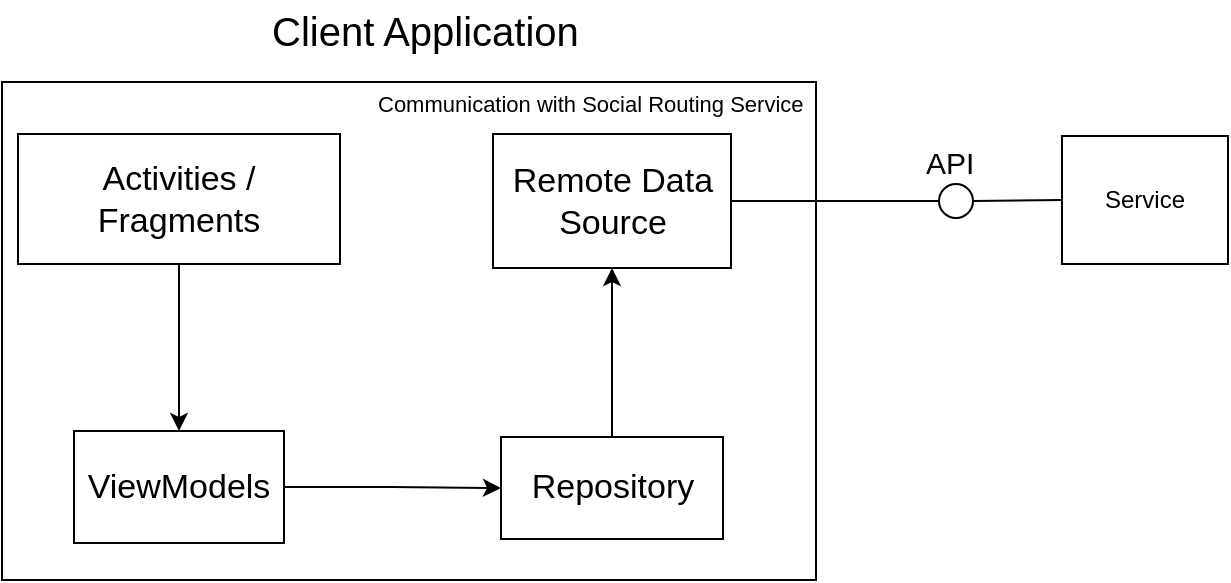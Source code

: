 <mxfile version="10.6.5" type="device"><diagram id="eOurXXbUzO-sOSt5AfmM" name="Page-1"><mxGraphModel dx="943" dy="412" grid="0" gridSize="10" guides="1" tooltips="1" connect="1" arrows="1" fold="1" page="1" pageScale="1" pageWidth="827" pageHeight="1169" math="0" shadow="0"><root><mxCell id="0"/><mxCell id="1" parent="0"/><mxCell id="kOblXnozXlxhZvkduXys-1" value="" style="rounded=0;whiteSpace=wrap;html=1;" parent="1" vertex="1"><mxGeometry x="33" y="387" width="407" height="249" as="geometry"/></mxCell><mxCell id="kOblXnozXlxhZvkduXys-2" value="&lt;font style=&quot;font-size: 20px&quot;&gt;Client Application&lt;/font&gt;&lt;br style=&quot;font-size: 17px&quot;&gt;" style="text;html=1;resizable=0;points=[];autosize=1;align=left;verticalAlign=top;spacingTop=-4;strokeColor=none;fillColor=none;fontSize=17;" parent="1" vertex="1"><mxGeometry x="165.5" y="346.5" width="164" height="21" as="geometry"/></mxCell><mxCell id="kOblXnozXlxhZvkduXys-3" value="Service" style="rounded=0;whiteSpace=wrap;html=1;strokeColor=#000000;fillColor=none;" parent="1" vertex="1"><mxGeometry x="563" y="414" width="83" height="64" as="geometry"/></mxCell><mxCell id="kOblXnozXlxhZvkduXys-6" value="" style="ellipse;whiteSpace=wrap;html=1;aspect=fixed;strokeColor=#000000;fillColor=none;" parent="1" vertex="1"><mxGeometry x="501.5" y="438" width="17" height="17" as="geometry"/></mxCell><mxCell id="kOblXnozXlxhZvkduXys-8" value="&lt;font style=&quot;font-size: 15px&quot;&gt;API&lt;/font&gt;" style="text;html=1;resizable=0;points=[];autosize=1;align=left;verticalAlign=top;spacingTop=-4;strokeWidth=1;fontSize=17;" parent="1" vertex="1"><mxGeometry x="493" y="415" width="34" height="20" as="geometry"/></mxCell><mxCell id="kOblXnozXlxhZvkduXys-9" value="" style="endArrow=none;html=1;fontSize=17;entryX=1;entryY=0.5;entryDx=0;entryDy=0;exitX=0;exitY=0.5;exitDx=0;exitDy=0;" parent="1" source="kOblXnozXlxhZvkduXys-3" target="kOblXnozXlxhZvkduXys-6" edge="1"><mxGeometry width="50" height="50" relative="1" as="geometry"><mxPoint x="663" y="467" as="sourcePoint"/><mxPoint x="637" y="503" as="targetPoint"/></mxGeometry></mxCell><mxCell id="kOblXnozXlxhZvkduXys-13" style="edgeStyle=orthogonalEdgeStyle;rounded=0;orthogonalLoop=1;jettySize=auto;html=1;exitX=0.5;exitY=1;exitDx=0;exitDy=0;entryX=0.5;entryY=0;entryDx=0;entryDy=0;fontSize=17;" parent="1" source="kOblXnozXlxhZvkduXys-11" target="kOblXnozXlxhZvkduXys-12" edge="1"><mxGeometry relative="1" as="geometry"/></mxCell><mxCell id="kOblXnozXlxhZvkduXys-11" value="Activities / Fragments&lt;br&gt;" style="rounded=0;whiteSpace=wrap;html=1;strokeColor=#000000;strokeWidth=1;fillColor=none;fontSize=17;" parent="1" vertex="1"><mxGeometry x="41" y="413" width="161" height="65" as="geometry"/></mxCell><mxCell id="kOblXnozXlxhZvkduXys-29" style="edgeStyle=orthogonalEdgeStyle;rounded=0;orthogonalLoop=1;jettySize=auto;html=1;entryX=0;entryY=0.5;entryDx=0;entryDy=0;fontSize=17;" parent="1" source="kOblXnozXlxhZvkduXys-12" target="kOblXnozXlxhZvkduXys-14" edge="1"><mxGeometry relative="1" as="geometry"/></mxCell><mxCell id="kOblXnozXlxhZvkduXys-12" value="ViewModels" style="rounded=0;whiteSpace=wrap;html=1;strokeColor=#000000;strokeWidth=1;fillColor=none;fontSize=17;" parent="1" vertex="1"><mxGeometry x="69" y="561.5" width="105" height="56" as="geometry"/></mxCell><mxCell id="kOblXnozXlxhZvkduXys-31" style="edgeStyle=orthogonalEdgeStyle;rounded=0;orthogonalLoop=1;jettySize=auto;html=1;entryX=0.5;entryY=1;entryDx=0;entryDy=0;fontSize=17;" parent="1" source="kOblXnozXlxhZvkduXys-14" target="kOblXnozXlxhZvkduXys-16" edge="1"><mxGeometry relative="1" as="geometry"/></mxCell><mxCell id="kOblXnozXlxhZvkduXys-14" value="Repository" style="rounded=0;whiteSpace=wrap;html=1;strokeColor=#000000;strokeWidth=1;fillColor=none;fontSize=17;" parent="1" vertex="1"><mxGeometry x="282.5" y="564.5" width="111" height="51" as="geometry"/></mxCell><mxCell id="kOblXnozXlxhZvkduXys-16" value="Remote Data Source" style="rounded=0;whiteSpace=wrap;html=1;strokeColor=#000000;strokeWidth=1;fillColor=none;fontSize=17;" parent="1" vertex="1"><mxGeometry x="278.5" y="413" width="119" height="67" as="geometry"/></mxCell><mxCell id="kOblXnozXlxhZvkduXys-19" value="" style="endArrow=none;html=1;fontSize=17;entryX=0;entryY=0.5;entryDx=0;entryDy=0;exitX=1;exitY=0.5;exitDx=0;exitDy=0;" parent="1" source="kOblXnozXlxhZvkduXys-16" target="kOblXnozXlxhZvkduXys-6" edge="1"><mxGeometry width="50" height="50" relative="1" as="geometry"><mxPoint x="484" y="491" as="sourcePoint"/><mxPoint x="534" y="441" as="targetPoint"/></mxGeometry></mxCell><mxCell id="kOblXnozXlxhZvkduXys-22" value="&lt;font style=&quot;font-size: 11px&quot;&gt;Communication with Social Routing Service&lt;/font&gt;&lt;br&gt;" style="text;html=1;resizable=0;points=[];autosize=1;align=left;verticalAlign=top;spacingTop=-4;fontSize=17;" parent="1" vertex="1"><mxGeometry x="218.5" y="383.5" width="222" height="22" as="geometry"/></mxCell></root></mxGraphModel></diagram></mxfile>